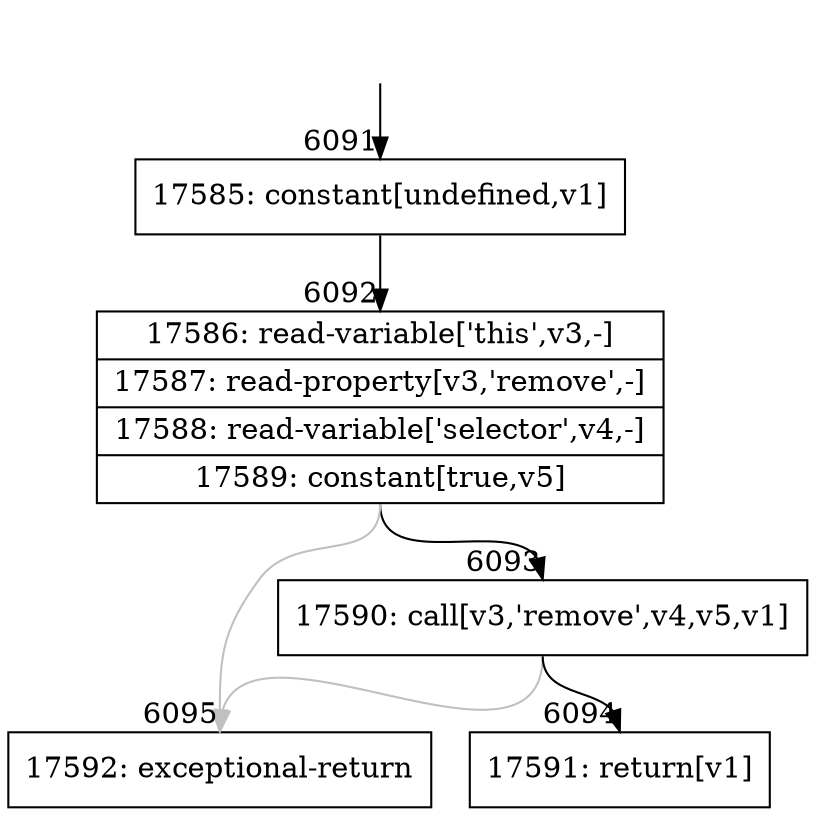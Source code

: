 digraph {
rankdir="TD"
BB_entry401[shape=none,label=""];
BB_entry401 -> BB6091 [tailport=s, headport=n, headlabel="    6091"]
BB6091 [shape=record label="{17585: constant[undefined,v1]}" ] 
BB6091 -> BB6092 [tailport=s, headport=n, headlabel="      6092"]
BB6092 [shape=record label="{17586: read-variable['this',v3,-]|17587: read-property[v3,'remove',-]|17588: read-variable['selector',v4,-]|17589: constant[true,v5]}" ] 
BB6092 -> BB6093 [tailport=s, headport=n, headlabel="      6093"]
BB6092 -> BB6095 [tailport=s, headport=n, color=gray, headlabel="      6095"]
BB6093 [shape=record label="{17590: call[v3,'remove',v4,v5,v1]}" ] 
BB6093 -> BB6094 [tailport=s, headport=n, headlabel="      6094"]
BB6093 -> BB6095 [tailport=s, headport=n, color=gray]
BB6094 [shape=record label="{17591: return[v1]}" ] 
BB6095 [shape=record label="{17592: exceptional-return}" ] 
}
